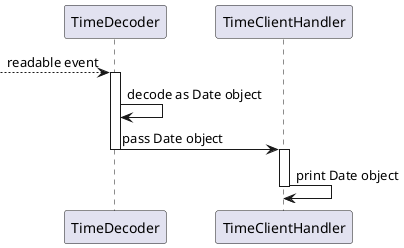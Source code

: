 @startuml
participant 0 as "TimeDecoder"
participant 1 as "TimeClientHandler"

[-->0++ : readable event
0->0 : decode as Date object
0->1--++ : pass Date object
1->1--: print Date object
@enduml
